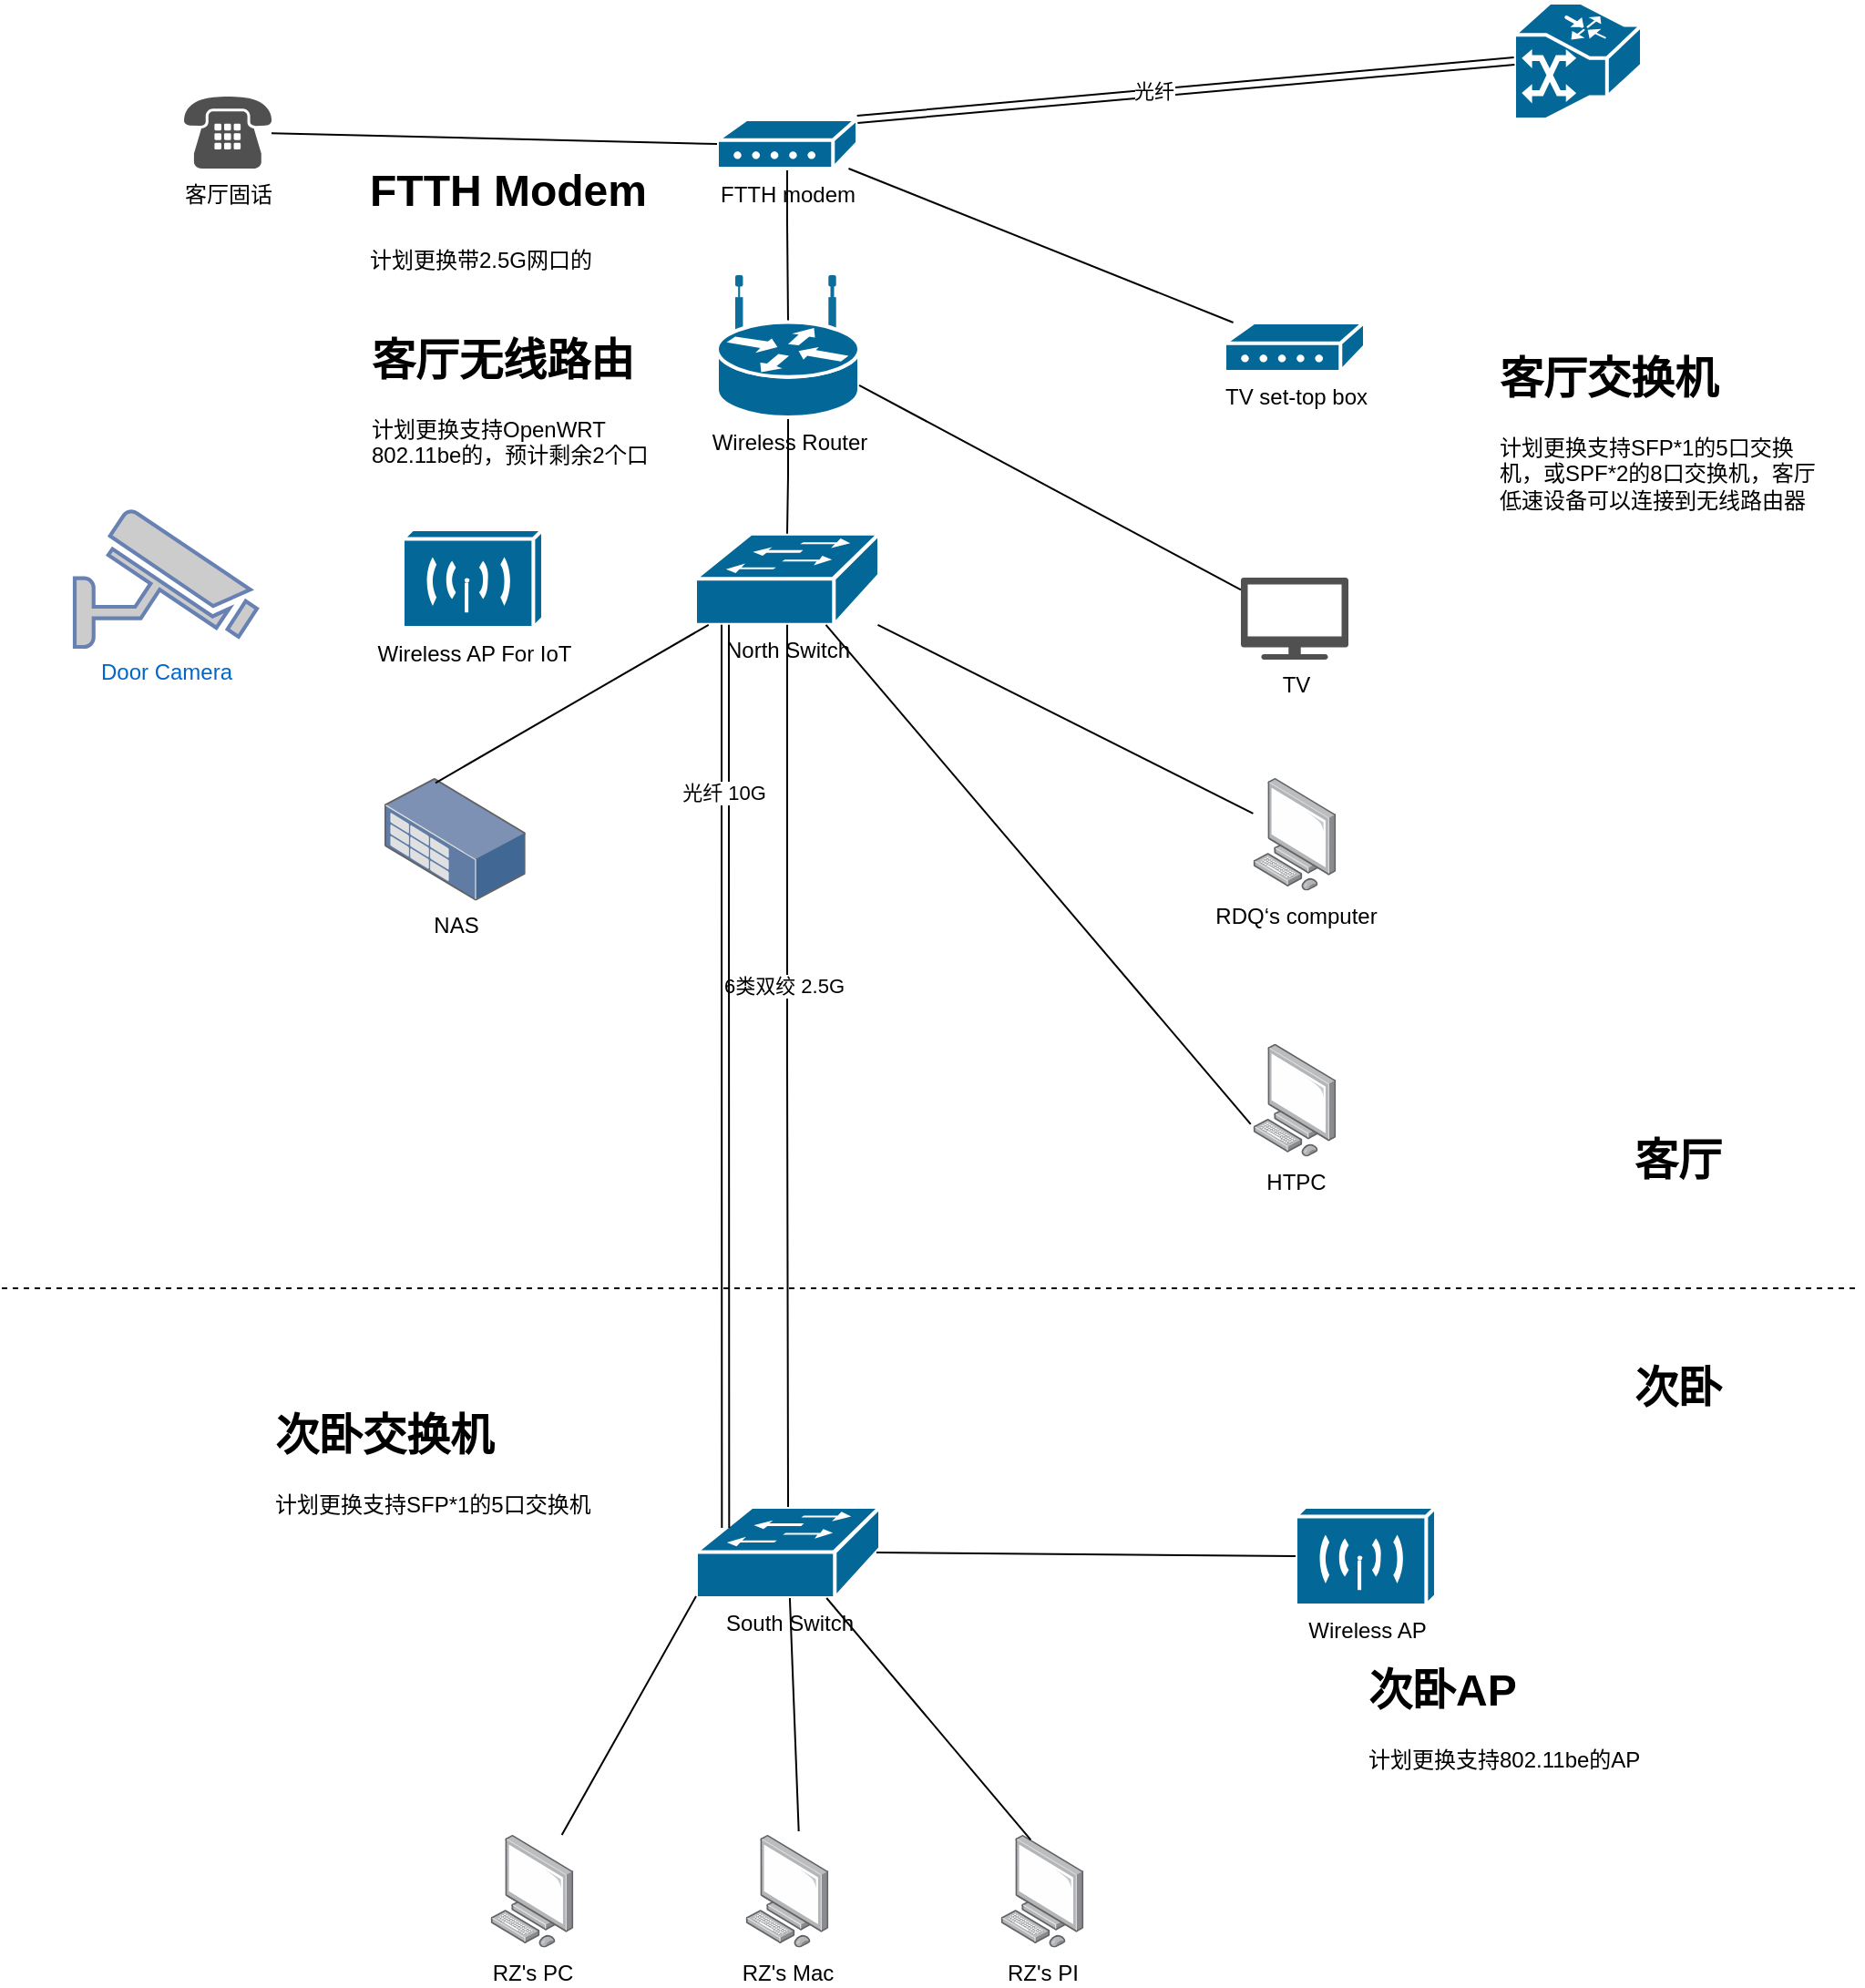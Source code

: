 <mxfile version="24.7.14">
  <diagram name="第 1 页" id="9qzJEbWtO-vEJkkcob2F">
    <mxGraphModel dx="2440" dy="1332" grid="1" gridSize="10" guides="1" tooltips="1" connect="1" arrows="1" fold="1" page="1" pageScale="1" pageWidth="1100" pageHeight="850" math="0" shadow="0">
      <root>
        <mxCell id="0" />
        <mxCell id="1" parent="0" />
        <mxCell id="qFeWlYgozA7GguslPpDB-1" value="" style="shape=mxgraph.cisco.misc.ip_dsl;sketch=0;html=1;pointerEvents=1;dashed=0;fillColor=#036897;strokeColor=#ffffff;strokeWidth=2;verticalLabelPosition=bottom;verticalAlign=top;align=center;outlineConnect=0;" vertex="1" parent="1">
          <mxGeometry x="870" y="44.5" width="70" height="64" as="geometry" />
        </mxCell>
        <mxCell id="qFeWlYgozA7GguslPpDB-19" value="" style="edgeStyle=orthogonalEdgeStyle;rounded=0;orthogonalLoop=1;jettySize=auto;html=1;entryX=0.5;entryY=0.32;entryDx=0;entryDy=0;entryPerimeter=0;endArrow=none;endFill=0;" edge="1" parent="1" source="qFeWlYgozA7GguslPpDB-2" target="qFeWlYgozA7GguslPpDB-11">
          <mxGeometry relative="1" as="geometry" />
        </mxCell>
        <mxCell id="qFeWlYgozA7GguslPpDB-30" style="rounded=0;orthogonalLoop=1;jettySize=auto;html=1;endArrow=none;endFill=0;" edge="1" parent="1" source="qFeWlYgozA7GguslPpDB-2" target="qFeWlYgozA7GguslPpDB-16">
          <mxGeometry relative="1" as="geometry" />
        </mxCell>
        <mxCell id="qFeWlYgozA7GguslPpDB-2" value="FTTH modem" style="shape=mxgraph.cisco.modems_and_phones.modem;html=1;pointerEvents=1;dashed=0;fillColor=#036897;strokeColor=#ffffff;strokeWidth=2;verticalLabelPosition=bottom;verticalAlign=top;align=center;outlineConnect=0;" vertex="1" parent="1">
          <mxGeometry x="432.5" y="108.5" width="77" height="27" as="geometry" />
        </mxCell>
        <mxCell id="qFeWlYgozA7GguslPpDB-4" style="edgeStyle=orthogonalEdgeStyle;rounded=0;orthogonalLoop=1;jettySize=auto;html=1;exitX=0.5;exitY=1;exitDx=0;exitDy=0;exitPerimeter=0;" edge="1" parent="1" source="qFeWlYgozA7GguslPpDB-2" target="qFeWlYgozA7GguslPpDB-2">
          <mxGeometry relative="1" as="geometry" />
        </mxCell>
        <mxCell id="qFeWlYgozA7GguslPpDB-31" style="rounded=0;orthogonalLoop=1;jettySize=auto;html=1;endArrow=none;endFill=0;" edge="1" parent="1" source="qFeWlYgozA7GguslPpDB-5" target="qFeWlYgozA7GguslPpDB-12">
          <mxGeometry relative="1" as="geometry" />
        </mxCell>
        <mxCell id="qFeWlYgozA7GguslPpDB-5" value="North Switch" style="shape=mxgraph.cisco.switches.workgroup_switch;sketch=0;html=1;pointerEvents=1;dashed=0;fillColor=#036897;strokeColor=#ffffff;strokeWidth=2;verticalLabelPosition=bottom;verticalAlign=top;align=center;outlineConnect=0;" vertex="1" parent="1">
          <mxGeometry x="420.5" y="335.9" width="101" height="50" as="geometry" />
        </mxCell>
        <mxCell id="qFeWlYgozA7GguslPpDB-7" value="South Switch" style="shape=mxgraph.cisco.switches.workgroup_switch;sketch=0;html=1;pointerEvents=1;dashed=0;fillColor=#036897;strokeColor=#ffffff;strokeWidth=2;verticalLabelPosition=bottom;verticalAlign=top;align=center;outlineConnect=0;" vertex="1" parent="1">
          <mxGeometry x="421" y="870" width="101" height="50" as="geometry" />
        </mxCell>
        <mxCell id="qFeWlYgozA7GguslPpDB-8" value="RZ&#39;s PC" style="image;points=[];aspect=fixed;html=1;align=center;shadow=0;dashed=0;image=img/lib/allied_telesis/computer_and_terminals/Personal_Computer.svg;" vertex="1" parent="1">
          <mxGeometry x="308.2" y="1050" width="45.6" height="61.8" as="geometry" />
        </mxCell>
        <mxCell id="qFeWlYgozA7GguslPpDB-9" value="RZ&#39;s Mac" style="image;points=[];aspect=fixed;html=1;align=center;shadow=0;dashed=0;image=img/lib/allied_telesis/computer_and_terminals/Personal_Computer.svg;" vertex="1" parent="1">
          <mxGeometry x="448.2" y="1050" width="45.6" height="61.8" as="geometry" />
        </mxCell>
        <mxCell id="qFeWlYgozA7GguslPpDB-10" value="RZ&#39;s PI" style="image;points=[];aspect=fixed;html=1;align=center;shadow=0;dashed=0;image=img/lib/allied_telesis/computer_and_terminals/Personal_Computer.svg;" vertex="1" parent="1">
          <mxGeometry x="588.2" y="1050" width="45.6" height="61.8" as="geometry" />
        </mxCell>
        <mxCell id="qFeWlYgozA7GguslPpDB-20" value="" style="edgeStyle=orthogonalEdgeStyle;rounded=0;orthogonalLoop=1;jettySize=auto;html=1;endArrow=none;endFill=0;" edge="1" parent="1" source="qFeWlYgozA7GguslPpDB-11" target="qFeWlYgozA7GguslPpDB-5">
          <mxGeometry relative="1" as="geometry" />
        </mxCell>
        <mxCell id="qFeWlYgozA7GguslPpDB-11" value="Wireless Router" style="shape=mxgraph.cisco.routers.wireless_router;sketch=0;html=1;pointerEvents=1;dashed=0;fillColor=#036897;strokeColor=#ffffff;strokeWidth=2;verticalLabelPosition=bottom;verticalAlign=top;align=center;outlineConnect=0;" vertex="1" parent="1">
          <mxGeometry x="432.5" y="195" width="78" height="77" as="geometry" />
        </mxCell>
        <mxCell id="qFeWlYgozA7GguslPpDB-12" value="RDQ‘s computer" style="image;points=[];aspect=fixed;html=1;align=center;shadow=0;dashed=0;image=img/lib/allied_telesis/computer_and_terminals/Personal_Computer.svg;" vertex="1" parent="1">
          <mxGeometry x="726.7" y="470" width="45.6" height="61.8" as="geometry" />
        </mxCell>
        <mxCell id="qFeWlYgozA7GguslPpDB-13" value="HTPC" style="image;points=[];aspect=fixed;html=1;align=center;shadow=0;dashed=0;image=img/lib/allied_telesis/computer_and_terminals/Personal_Computer.svg;" vertex="1" parent="1">
          <mxGeometry x="726.7" y="615.9" width="45.6" height="61.8" as="geometry" />
        </mxCell>
        <mxCell id="qFeWlYgozA7GguslPpDB-14" value="TV" style="sketch=0;pointerEvents=1;shadow=0;dashed=0;html=1;strokeColor=none;fillColor=#505050;labelPosition=center;verticalLabelPosition=bottom;verticalAlign=top;outlineConnect=0;align=center;shape=mxgraph.office.devices.tv;" vertex="1" parent="1">
          <mxGeometry x="720" y="360" width="59" height="45" as="geometry" />
        </mxCell>
        <mxCell id="qFeWlYgozA7GguslPpDB-15" value="Door Camera" style="fontColor=#0066CC;verticalAlign=top;verticalLabelPosition=bottom;labelPosition=center;align=center;html=1;outlineConnect=0;fillColor=#CCCCCC;strokeColor=#6881B3;gradientColor=none;gradientDirection=north;strokeWidth=2;shape=mxgraph.networks.security_camera;" vertex="1" parent="1">
          <mxGeometry x="80" y="323" width="100" height="75" as="geometry" />
        </mxCell>
        <mxCell id="qFeWlYgozA7GguslPpDB-16" value="TV set-top box" style="shape=mxgraph.cisco.modems_and_phones.modem;html=1;pointerEvents=1;dashed=0;fillColor=#036897;strokeColor=#ffffff;strokeWidth=2;verticalLabelPosition=bottom;verticalAlign=top;align=center;outlineConnect=0;" vertex="1" parent="1">
          <mxGeometry x="711" y="220" width="77" height="27" as="geometry" />
        </mxCell>
        <mxCell id="qFeWlYgozA7GguslPpDB-17" value="" style="endArrow=none;html=1;rounded=0;entryX=0;entryY=0.5;entryDx=0;entryDy=0;entryPerimeter=0;exitX=1;exitY=0;exitDx=0;exitDy=0;exitPerimeter=0;shape=link;" edge="1" parent="1" source="qFeWlYgozA7GguslPpDB-2" target="qFeWlYgozA7GguslPpDB-1">
          <mxGeometry width="50" height="50" relative="1" as="geometry">
            <mxPoint x="520" y="570" as="sourcePoint" />
            <mxPoint x="570" y="520" as="targetPoint" />
          </mxGeometry>
        </mxCell>
        <mxCell id="qFeWlYgozA7GguslPpDB-18" value="光纤" style="edgeLabel;html=1;align=center;verticalAlign=middle;resizable=0;points=[];" vertex="1" connectable="0" parent="qFeWlYgozA7GguslPpDB-17">
          <mxGeometry x="-0.103" y="1" relative="1" as="geometry">
            <mxPoint as="offset" />
          </mxGeometry>
        </mxCell>
        <mxCell id="qFeWlYgozA7GguslPpDB-21" value="Wireless AP" style="shape=mxgraph.cisco.wireless.wireless_transport;html=1;dashed=0;fillColor=#036897;strokeColor=#ffffff;strokeWidth=2;verticalLabelPosition=bottom;verticalAlign=top" vertex="1" parent="1">
          <mxGeometry x="750" y="870" width="77" height="54" as="geometry" />
        </mxCell>
        <mxCell id="qFeWlYgozA7GguslPpDB-22" value="Wireless AP For IoT" style="shape=mxgraph.cisco.wireless.wireless_transport;html=1;dashed=0;fillColor=#036897;strokeColor=#ffffff;strokeWidth=2;verticalLabelPosition=bottom;verticalAlign=top" vertex="1" parent="1">
          <mxGeometry x="260" y="333.5" width="77" height="54" as="geometry" />
        </mxCell>
        <mxCell id="qFeWlYgozA7GguslPpDB-25" style="edgeStyle=orthogonalEdgeStyle;rounded=0;orthogonalLoop=1;jettySize=auto;html=1;entryX=0.5;entryY=0;entryDx=0;entryDy=0;entryPerimeter=0;endArrow=none;endFill=0;" edge="1" parent="1" source="qFeWlYgozA7GguslPpDB-5" target="qFeWlYgozA7GguslPpDB-7">
          <mxGeometry relative="1" as="geometry" />
        </mxCell>
        <mxCell id="qFeWlYgozA7GguslPpDB-26" value="6类双绞 2.5G" style="edgeLabel;html=1;align=center;verticalAlign=middle;resizable=0;points=[];" vertex="1" connectable="0" parent="qFeWlYgozA7GguslPpDB-25">
          <mxGeometry x="-0.182" y="-2" relative="1" as="geometry">
            <mxPoint as="offset" />
          </mxGeometry>
        </mxCell>
        <mxCell id="qFeWlYgozA7GguslPpDB-27" style="edgeStyle=orthogonalEdgeStyle;rounded=0;orthogonalLoop=1;jettySize=auto;html=1;entryX=0.16;entryY=0.23;entryDx=0;entryDy=0;entryPerimeter=0;endArrow=none;endFill=0;shape=link;" edge="1" parent="1" source="qFeWlYgozA7GguslPpDB-5" target="qFeWlYgozA7GguslPpDB-7">
          <mxGeometry relative="1" as="geometry">
            <Array as="points">
              <mxPoint x="437" y="510" />
              <mxPoint x="437" y="510" />
            </Array>
          </mxGeometry>
        </mxCell>
        <mxCell id="qFeWlYgozA7GguslPpDB-29" value="光纤 10G" style="edgeLabel;html=1;align=center;verticalAlign=middle;resizable=0;points=[];" vertex="1" connectable="0" parent="qFeWlYgozA7GguslPpDB-27">
          <mxGeometry x="-0.628" y="-1" relative="1" as="geometry">
            <mxPoint as="offset" />
          </mxGeometry>
        </mxCell>
        <mxCell id="qFeWlYgozA7GguslPpDB-32" style="rounded=0;orthogonalLoop=1;jettySize=auto;html=1;endArrow=none;endFill=0;entryX=-0.029;entryY=0.712;entryDx=0;entryDy=0;entryPerimeter=0;" edge="1" parent="1" source="qFeWlYgozA7GguslPpDB-5" target="qFeWlYgozA7GguslPpDB-13">
          <mxGeometry relative="1" as="geometry">
            <mxPoint x="480" y="515" as="sourcePoint" />
            <mxPoint x="678" y="510" as="targetPoint" />
          </mxGeometry>
        </mxCell>
        <mxCell id="qFeWlYgozA7GguslPpDB-33" style="rounded=0;orthogonalLoop=1;jettySize=auto;html=1;endArrow=none;endFill=0;" edge="1" parent="1" source="qFeWlYgozA7GguslPpDB-11" target="qFeWlYgozA7GguslPpDB-14">
          <mxGeometry relative="1" as="geometry">
            <mxPoint x="503" y="510" as="sourcePoint" />
            <mxPoint x="711" y="638" as="targetPoint" />
          </mxGeometry>
        </mxCell>
        <mxCell id="qFeWlYgozA7GguslPpDB-34" style="rounded=0;orthogonalLoop=1;jettySize=auto;html=1;endArrow=none;endFill=0;entryX=0.361;entryY=0.043;entryDx=0;entryDy=0;entryPerimeter=0;" edge="1" parent="1" source="qFeWlYgozA7GguslPpDB-7" target="qFeWlYgozA7GguslPpDB-10">
          <mxGeometry relative="1" as="geometry">
            <mxPoint x="620" y="920" as="sourcePoint" />
            <mxPoint x="851" y="1154" as="targetPoint" />
          </mxGeometry>
        </mxCell>
        <mxCell id="qFeWlYgozA7GguslPpDB-35" style="rounded=0;orthogonalLoop=1;jettySize=auto;html=1;endArrow=none;endFill=0;entryX=0.639;entryY=-0.032;entryDx=0;entryDy=0;entryPerimeter=0;" edge="1" parent="1" source="qFeWlYgozA7GguslPpDB-7" target="qFeWlYgozA7GguslPpDB-9">
          <mxGeometry relative="1" as="geometry">
            <mxPoint x="448.2" y="970" as="sourcePoint" />
            <mxPoint x="560.2" y="1103" as="targetPoint" />
          </mxGeometry>
        </mxCell>
        <mxCell id="qFeWlYgozA7GguslPpDB-36" style="rounded=0;orthogonalLoop=1;jettySize=auto;html=1;endArrow=none;endFill=0;entryX=0.858;entryY=0;entryDx=0;entryDy=0;entryPerimeter=0;exitX=0;exitY=0.98;exitDx=0;exitDy=0;exitPerimeter=0;" edge="1" parent="1" source="qFeWlYgozA7GguslPpDB-7" target="qFeWlYgozA7GguslPpDB-8">
          <mxGeometry relative="1" as="geometry">
            <mxPoint x="348.8" y="920" as="sourcePoint" />
            <mxPoint x="353.8" y="1048" as="targetPoint" />
          </mxGeometry>
        </mxCell>
        <mxCell id="qFeWlYgozA7GguslPpDB-37" style="rounded=0;orthogonalLoop=1;jettySize=auto;html=1;endArrow=none;endFill=0;entryX=0;entryY=0.5;entryDx=0;entryDy=0;entryPerimeter=0;exitX=0.98;exitY=0.5;exitDx=0;exitDy=0;exitPerimeter=0;" edge="1" parent="1" source="qFeWlYgozA7GguslPpDB-7" target="qFeWlYgozA7GguslPpDB-21">
          <mxGeometry relative="1" as="geometry">
            <mxPoint x="521.5" y="610" as="sourcePoint" />
            <mxPoint x="752.5" y="844" as="targetPoint" />
          </mxGeometry>
        </mxCell>
        <mxCell id="qFeWlYgozA7GguslPpDB-38" value="客厅固话" style="shadow=0;dashed=0;html=1;strokeColor=none;fillColor=#505050;labelPosition=center;verticalLabelPosition=bottom;verticalAlign=top;shape=mxgraph.office.devices.phone_traditional;" vertex="1" parent="1">
          <mxGeometry x="140" y="95.5" width="48" height="40" as="geometry" />
        </mxCell>
        <mxCell id="qFeWlYgozA7GguslPpDB-39" style="rounded=0;orthogonalLoop=1;jettySize=auto;html=1;entryX=0;entryY=0.5;entryDx=0;entryDy=0;entryPerimeter=0;endArrow=none;endFill=0;" edge="1" parent="1" source="qFeWlYgozA7GguslPpDB-38" target="qFeWlYgozA7GguslPpDB-2">
          <mxGeometry relative="1" as="geometry" />
        </mxCell>
        <mxCell id="qFeWlYgozA7GguslPpDB-40" value="NAS" style="image;points=[];aspect=fixed;html=1;align=center;shadow=0;dashed=0;image=img/lib/allied_telesis/storage/Datacenter_Server_Rack_Storage_Unit_Small.svg;" vertex="1" parent="1">
          <mxGeometry x="250" y="470" width="77.4" height="67.2" as="geometry" />
        </mxCell>
        <mxCell id="qFeWlYgozA7GguslPpDB-41" style="rounded=0;orthogonalLoop=1;jettySize=auto;html=1;endArrow=none;endFill=0;exitX=0.362;exitY=0.04;exitDx=0;exitDy=0;exitPerimeter=0;" edge="1" parent="1" source="qFeWlYgozA7GguslPpDB-40" target="qFeWlYgozA7GguslPpDB-5">
          <mxGeometry relative="1" as="geometry">
            <mxPoint x="189.7" y="425" as="sourcePoint" />
            <mxPoint x="387.7" y="420" as="targetPoint" />
          </mxGeometry>
        </mxCell>
        <mxCell id="qFeWlYgozA7GguslPpDB-42" value="" style="endArrow=none;dashed=1;html=1;rounded=0;" edge="1" parent="1">
          <mxGeometry width="50" height="50" relative="1" as="geometry">
            <mxPoint x="40" y="750" as="sourcePoint" />
            <mxPoint x="1060" y="750" as="targetPoint" />
          </mxGeometry>
        </mxCell>
        <mxCell id="qFeWlYgozA7GguslPpDB-43" value="客厅" style="text;html=1;align=center;verticalAlign=middle;whiteSpace=wrap;rounded=0;fontStyle=1;fontSize=24;" vertex="1" parent="1">
          <mxGeometry x="930" y="665" width="60" height="30" as="geometry" />
        </mxCell>
        <mxCell id="qFeWlYgozA7GguslPpDB-44" value="次卧" style="text;html=1;align=center;verticalAlign=middle;whiteSpace=wrap;rounded=0;fontStyle=1;fontSize=24;" vertex="1" parent="1">
          <mxGeometry x="930" y="790" width="60" height="30" as="geometry" />
        </mxCell>
        <mxCell id="qFeWlYgozA7GguslPpDB-46" value="&lt;h1 style=&quot;margin-top: 0px;&quot;&gt;FTTH Modem&lt;/h1&gt;&lt;div&gt;计划更换带2.5G网口的&lt;/div&gt;" style="text;html=1;whiteSpace=wrap;overflow=hidden;rounded=0;" vertex="1" parent="1">
          <mxGeometry x="240" y="127" width="180" height="73" as="geometry" />
        </mxCell>
        <mxCell id="qFeWlYgozA7GguslPpDB-47" value="&lt;h1 style=&quot;margin-top: 0px;&quot;&gt;客厅无线路由&lt;/h1&gt;&lt;div&gt;计划更换支持OpenWRT 802.11be的，预计剩余2个口&lt;/div&gt;" style="text;html=1;whiteSpace=wrap;overflow=hidden;rounded=0;" vertex="1" parent="1">
          <mxGeometry x="241" y="220" width="180" height="80" as="geometry" />
        </mxCell>
        <mxCell id="qFeWlYgozA7GguslPpDB-48" value="&lt;h1 style=&quot;margin-top: 0px;&quot;&gt;客厅交换机&lt;/h1&gt;&lt;div&gt;计划更换支持SFP*1的5口交换机，或SPF*2的8口交换机，客厅低速设备可以连接到无线路由器&lt;/div&gt;" style="text;html=1;whiteSpace=wrap;overflow=hidden;rounded=0;" vertex="1" parent="1">
          <mxGeometry x="860" y="230" width="180" height="100" as="geometry" />
        </mxCell>
        <mxCell id="qFeWlYgozA7GguslPpDB-49" value="&lt;h1 style=&quot;margin-top: 0px;&quot;&gt;次卧交换机&lt;/h1&gt;&lt;div&gt;计划更换支持SFP*1的5口交换机&lt;/div&gt;" style="text;html=1;whiteSpace=wrap;overflow=hidden;rounded=0;" vertex="1" parent="1">
          <mxGeometry x="188" y="810" width="180" height="100" as="geometry" />
        </mxCell>
        <mxCell id="qFeWlYgozA7GguslPpDB-50" value="&lt;h1 style=&quot;margin-top: 0px;&quot;&gt;次卧AP&lt;/h1&gt;&lt;div&gt;计划更换支持802.11be的AP&lt;/div&gt;" style="text;html=1;whiteSpace=wrap;overflow=hidden;rounded=0;" vertex="1" parent="1">
          <mxGeometry x="788" y="950" width="180" height="100" as="geometry" />
        </mxCell>
      </root>
    </mxGraphModel>
  </diagram>
</mxfile>
